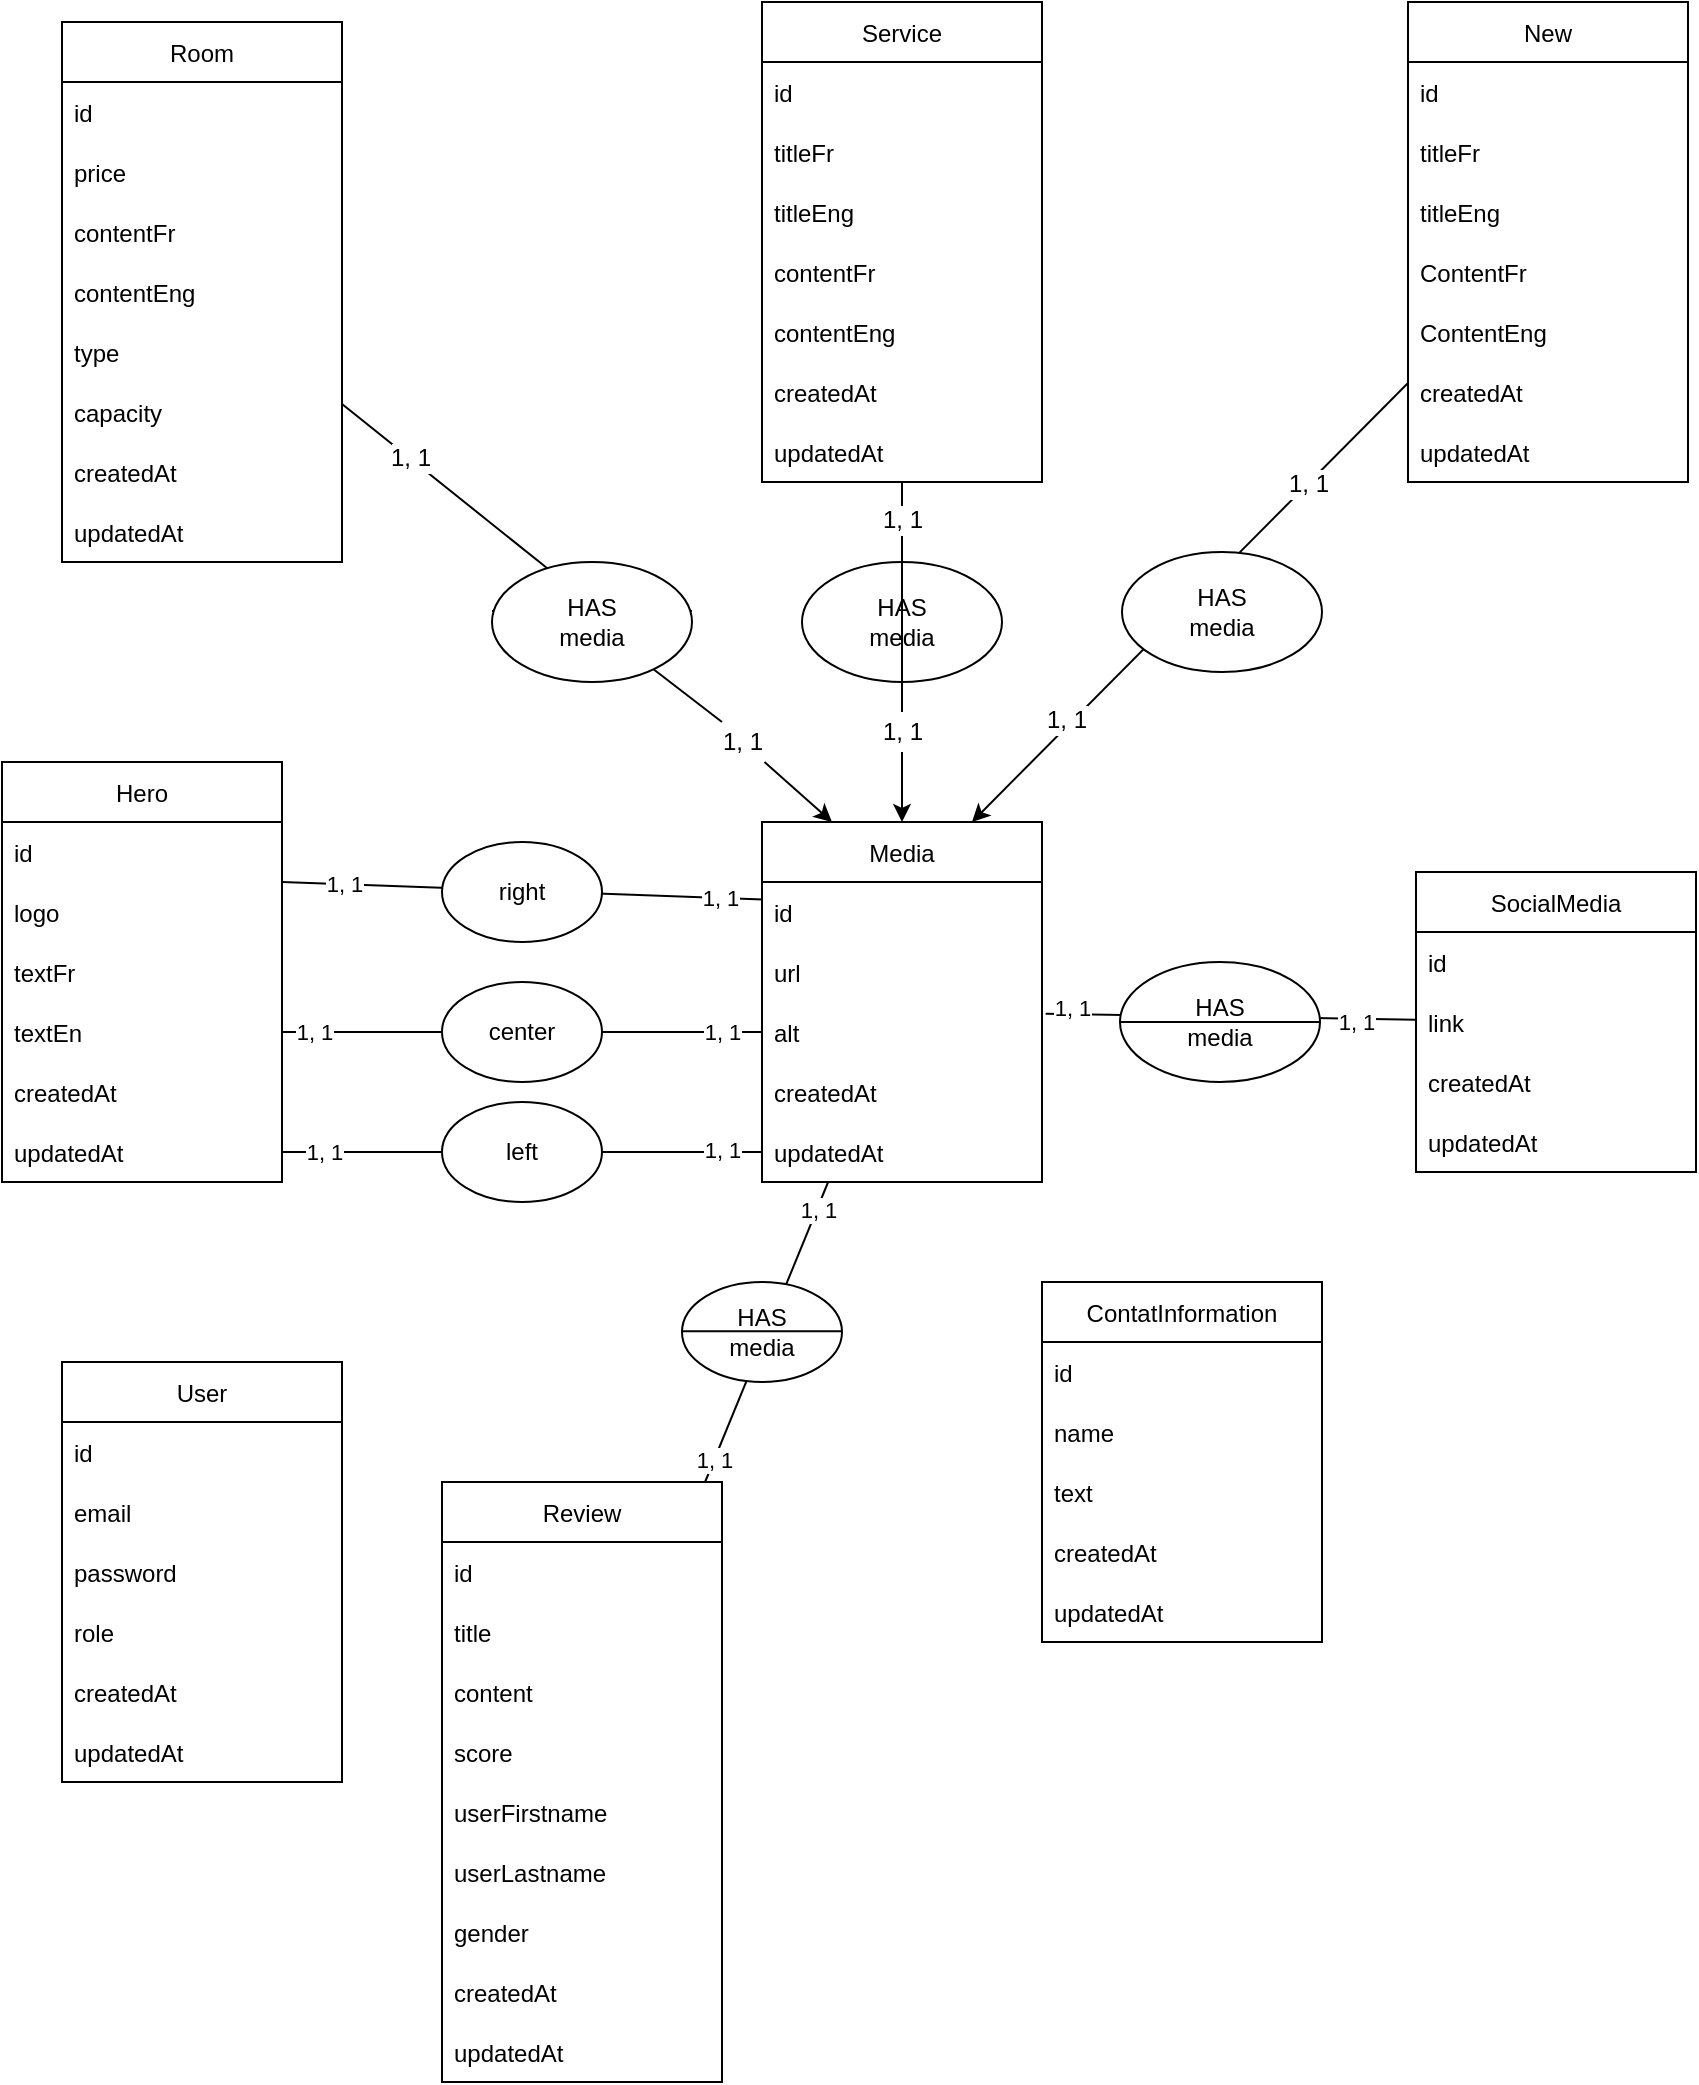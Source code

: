 <mxfile>
    <diagram id="xY7jFYsi9h5paZXYJ8C5" name="Page-1">
        <mxGraphModel dx="1611" dy="1186" grid="1" gridSize="10" guides="1" tooltips="1" connect="1" arrows="1" fold="1" page="1" pageScale="1" pageWidth="850" pageHeight="1100" math="0" shadow="0">
            <root>
                <mxCell id="0"/>
                <mxCell id="1" parent="0"/>
                <mxCell id="103" style="edgeStyle=none;html=1;entryX=0;entryY=0.5;entryDx=0;entryDy=0;startArrow=none;startFill=0;endArrow=none;endFill=0;exitX=1;exitY=0.5;exitDx=0;exitDy=0;" edge="1" parent="1" source="119" target="144">
                    <mxGeometry relative="1" as="geometry"/>
                </mxCell>
                <mxCell id="104" value="1, 1" style="edgeLabel;html=1;align=center;verticalAlign=middle;resizable=0;points=[];" vertex="1" connectable="0" parent="103">
                    <mxGeometry x="-0.547" relative="1" as="geometry">
                        <mxPoint x="-34" as="offset"/>
                    </mxGeometry>
                </mxCell>
                <mxCell id="105" value="1, 1" style="edgeLabel;html=1;align=center;verticalAlign=middle;resizable=0;points=[];" vertex="1" connectable="0" parent="103">
                    <mxGeometry x="0.626" y="1" relative="1" as="geometry">
                        <mxPoint x="25" as="offset"/>
                    </mxGeometry>
                </mxCell>
                <mxCell id="106" style="edgeStyle=none;html=1;entryX=0;entryY=0.5;entryDx=0;entryDy=0;startArrow=none;startFill=0;endArrow=none;endFill=0;exitX=1;exitY=0.5;exitDx=0;exitDy=0;" edge="1" parent="1" source="117" target="142">
                    <mxGeometry relative="1" as="geometry"/>
                </mxCell>
                <mxCell id="107" value="1, 1" style="edgeLabel;html=1;align=center;verticalAlign=middle;resizable=0;points=[];" vertex="1" connectable="0" parent="106">
                    <mxGeometry x="0.829" relative="1" as="geometry">
                        <mxPoint as="offset"/>
                    </mxGeometry>
                </mxCell>
                <mxCell id="108" value="1, 1" style="edgeLabel;html=1;align=center;verticalAlign=middle;resizable=0;points=[];" vertex="1" connectable="0" parent="106">
                    <mxGeometry x="-0.865" relative="1" as="geometry">
                        <mxPoint as="offset"/>
                    </mxGeometry>
                </mxCell>
                <mxCell id="109" style="edgeStyle=none;html=1;entryX=0.003;entryY=0.293;entryDx=0;entryDy=0;startArrow=none;startFill=0;endArrow=none;endFill=0;exitX=1;exitY=1;exitDx=0;exitDy=0;exitPerimeter=0;entryPerimeter=0;" edge="1" parent="1" source="114" target="140">
                    <mxGeometry relative="1" as="geometry"/>
                </mxCell>
                <mxCell id="110" value="1" style="edgeLabel;html=1;align=center;verticalAlign=middle;resizable=0;points=[];" vertex="1" connectable="0" parent="109">
                    <mxGeometry x="-0.782" relative="1" as="geometry">
                        <mxPoint as="offset"/>
                    </mxGeometry>
                </mxCell>
                <mxCell id="111" value="1, 1" style="edgeLabel;html=1;align=center;verticalAlign=middle;resizable=0;points=[];" vertex="1" connectable="0" parent="109">
                    <mxGeometry x="0.815" relative="1" as="geometry">
                        <mxPoint as="offset"/>
                    </mxGeometry>
                </mxCell>
                <mxCell id="112" value="1, 1" style="edgeLabel;html=1;align=center;verticalAlign=middle;resizable=0;points=[];" vertex="1" connectable="0" parent="109">
                    <mxGeometry x="-0.747" relative="1" as="geometry">
                        <mxPoint as="offset"/>
                    </mxGeometry>
                </mxCell>
                <mxCell id="113" value="Hero" style="swimlane;fontStyle=0;childLayout=stackLayout;horizontal=1;startSize=30;horizontalStack=0;resizeParent=1;resizeParentMax=0;resizeLast=0;collapsible=1;marginBottom=0;" vertex="1" parent="1">
                    <mxGeometry x="3" y="420" width="140" height="210" as="geometry"/>
                </mxCell>
                <mxCell id="114" value="id" style="text;strokeColor=none;fillColor=none;align=left;verticalAlign=middle;spacingLeft=4;spacingRight=4;overflow=hidden;points=[[0,0.5],[1,0.5]];portConstraint=eastwest;rotatable=0;" vertex="1" parent="113">
                    <mxGeometry y="30" width="140" height="30" as="geometry"/>
                </mxCell>
                <mxCell id="115" value="logo" style="text;strokeColor=none;fillColor=none;align=left;verticalAlign=middle;spacingLeft=4;spacingRight=4;overflow=hidden;points=[[0,0.5],[1,0.5]];portConstraint=eastwest;rotatable=0;" vertex="1" parent="113">
                    <mxGeometry y="60" width="140" height="30" as="geometry"/>
                </mxCell>
                <mxCell id="116" value="textFr" style="text;strokeColor=none;fillColor=none;align=left;verticalAlign=middle;spacingLeft=4;spacingRight=4;overflow=hidden;points=[[0,0.5],[1,0.5]];portConstraint=eastwest;rotatable=0;" vertex="1" parent="113">
                    <mxGeometry y="90" width="140" height="30" as="geometry"/>
                </mxCell>
                <mxCell id="117" value="textEn" style="text;strokeColor=none;fillColor=none;align=left;verticalAlign=middle;spacingLeft=4;spacingRight=4;overflow=hidden;points=[[0,0.5],[1,0.5]];portConstraint=eastwest;rotatable=0;" vertex="1" parent="113">
                    <mxGeometry y="120" width="140" height="30" as="geometry"/>
                </mxCell>
                <mxCell id="118" value="createdAt" style="text;strokeColor=none;fillColor=none;align=left;verticalAlign=middle;spacingLeft=4;spacingRight=4;overflow=hidden;points=[[0,0.5],[1,0.5]];portConstraint=eastwest;rotatable=0;" vertex="1" parent="113">
                    <mxGeometry y="150" width="140" height="30" as="geometry"/>
                </mxCell>
                <mxCell id="119" value="updatedAt" style="text;strokeColor=none;fillColor=none;align=left;verticalAlign=middle;spacingLeft=4;spacingRight=4;overflow=hidden;points=[[0,0.5],[1,0.5]];portConstraint=eastwest;rotatable=0;" vertex="1" parent="113">
                    <mxGeometry y="180" width="140" height="30" as="geometry"/>
                </mxCell>
                <mxCell id="120" value="ContatInformation" style="swimlane;fontStyle=0;childLayout=stackLayout;horizontal=1;startSize=30;horizontalStack=0;resizeParent=1;resizeParentMax=0;resizeLast=0;collapsible=1;marginBottom=0;" vertex="1" parent="1">
                    <mxGeometry x="523" y="680" width="140" height="180" as="geometry"/>
                </mxCell>
                <mxCell id="121" value="id" style="text;strokeColor=none;fillColor=none;align=left;verticalAlign=middle;spacingLeft=4;spacingRight=4;overflow=hidden;points=[[0,0.5],[1,0.5]];portConstraint=eastwest;rotatable=0;" vertex="1" parent="120">
                    <mxGeometry y="30" width="140" height="30" as="geometry"/>
                </mxCell>
                <mxCell id="122" value="name" style="text;strokeColor=none;fillColor=none;align=left;verticalAlign=middle;spacingLeft=4;spacingRight=4;overflow=hidden;points=[[0,0.5],[1,0.5]];portConstraint=eastwest;rotatable=0;" vertex="1" parent="120">
                    <mxGeometry y="60" width="140" height="30" as="geometry"/>
                </mxCell>
                <mxCell id="123" value="text" style="text;strokeColor=none;fillColor=none;align=left;verticalAlign=middle;spacingLeft=4;spacingRight=4;overflow=hidden;points=[[0,0.5],[1,0.5]];portConstraint=eastwest;rotatable=0;" vertex="1" parent="120">
                    <mxGeometry y="90" width="140" height="30" as="geometry"/>
                </mxCell>
                <mxCell id="124" value="createdAt" style="text;strokeColor=none;fillColor=none;align=left;verticalAlign=middle;spacingLeft=4;spacingRight=4;overflow=hidden;points=[[0,0.5],[1,0.5]];portConstraint=eastwest;rotatable=0;" vertex="1" parent="120">
                    <mxGeometry y="120" width="140" height="30" as="geometry"/>
                </mxCell>
                <mxCell id="125" value="updatedAt" style="text;strokeColor=none;fillColor=none;align=left;verticalAlign=middle;spacingLeft=4;spacingRight=4;overflow=hidden;points=[[0,0.5],[1,0.5]];portConstraint=eastwest;rotatable=0;" vertex="1" parent="120">
                    <mxGeometry y="150" width="140" height="30" as="geometry"/>
                </mxCell>
                <mxCell id="126" value="Review" style="swimlane;fontStyle=0;childLayout=stackLayout;horizontal=1;startSize=30;horizontalStack=0;resizeParent=1;resizeParentMax=0;resizeLast=0;collapsible=1;marginBottom=0;" vertex="1" parent="1">
                    <mxGeometry x="223" y="780" width="140" height="300" as="geometry"/>
                </mxCell>
                <mxCell id="127" value="id" style="text;strokeColor=none;fillColor=none;align=left;verticalAlign=middle;spacingLeft=4;spacingRight=4;overflow=hidden;points=[[0,0.5],[1,0.5]];portConstraint=eastwest;rotatable=0;" vertex="1" parent="126">
                    <mxGeometry y="30" width="140" height="30" as="geometry"/>
                </mxCell>
                <mxCell id="128" value="title" style="text;strokeColor=none;fillColor=none;align=left;verticalAlign=middle;spacingLeft=4;spacingRight=4;overflow=hidden;points=[[0,0.5],[1,0.5]];portConstraint=eastwest;rotatable=0;" vertex="1" parent="126">
                    <mxGeometry y="60" width="140" height="30" as="geometry"/>
                </mxCell>
                <mxCell id="129" value="content" style="text;strokeColor=none;fillColor=none;align=left;verticalAlign=middle;spacingLeft=4;spacingRight=4;overflow=hidden;points=[[0,0.5],[1,0.5]];portConstraint=eastwest;rotatable=0;" vertex="1" parent="126">
                    <mxGeometry y="90" width="140" height="30" as="geometry"/>
                </mxCell>
                <mxCell id="130" value="score" style="text;strokeColor=none;fillColor=none;align=left;verticalAlign=middle;spacingLeft=4;spacingRight=4;overflow=hidden;points=[[0,0.5],[1,0.5]];portConstraint=eastwest;rotatable=0;" vertex="1" parent="126">
                    <mxGeometry y="120" width="140" height="30" as="geometry"/>
                </mxCell>
                <mxCell id="131" value="userFirstname" style="text;strokeColor=none;fillColor=none;align=left;verticalAlign=middle;spacingLeft=4;spacingRight=4;overflow=hidden;points=[[0,0.5],[1,0.5]];portConstraint=eastwest;rotatable=0;" vertex="1" parent="126">
                    <mxGeometry y="150" width="140" height="30" as="geometry"/>
                </mxCell>
                <mxCell id="132" value="userLastname" style="text;strokeColor=none;fillColor=none;align=left;verticalAlign=middle;spacingLeft=4;spacingRight=4;overflow=hidden;points=[[0,0.5],[1,0.5]];portConstraint=eastwest;rotatable=0;" vertex="1" parent="126">
                    <mxGeometry y="180" width="140" height="30" as="geometry"/>
                </mxCell>
                <mxCell id="133" value="gender" style="text;strokeColor=none;fillColor=none;align=left;verticalAlign=middle;spacingLeft=4;spacingRight=4;overflow=hidden;points=[[0,0.5],[1,0.5]];portConstraint=eastwest;rotatable=0;" vertex="1" parent="126">
                    <mxGeometry y="210" width="140" height="30" as="geometry"/>
                </mxCell>
                <mxCell id="134" value="createdAt" style="text;strokeColor=none;fillColor=none;align=left;verticalAlign=middle;spacingLeft=4;spacingRight=4;overflow=hidden;points=[[0,0.5],[1,0.5]];portConstraint=eastwest;rotatable=0;" vertex="1" parent="126">
                    <mxGeometry y="240" width="140" height="30" as="geometry"/>
                </mxCell>
                <mxCell id="135" value="updatedAt" style="text;strokeColor=none;fillColor=none;align=left;verticalAlign=middle;spacingLeft=4;spacingRight=4;overflow=hidden;points=[[0,0.5],[1,0.5]];portConstraint=eastwest;rotatable=0;" vertex="1" parent="126">
                    <mxGeometry y="270" width="140" height="30" as="geometry"/>
                </mxCell>
                <mxCell id="136" style="edgeStyle=none;html=1;startArrow=none;startFill=0;endArrow=none;endFill=0;" edge="1" parent="1" source="139" target="126">
                    <mxGeometry relative="1" as="geometry"/>
                </mxCell>
                <mxCell id="137" value="1, 1" style="edgeLabel;html=1;align=center;verticalAlign=middle;resizable=0;points=[];" vertex="1" connectable="0" parent="136">
                    <mxGeometry x="-0.808" y="-1" relative="1" as="geometry">
                        <mxPoint x="1" as="offset"/>
                    </mxGeometry>
                </mxCell>
                <mxCell id="138" value="1, 1" style="edgeLabel;html=1;align=center;verticalAlign=middle;resizable=0;points=[];" vertex="1" connectable="0" parent="136">
                    <mxGeometry x="0.848" relative="1" as="geometry">
                        <mxPoint as="offset"/>
                    </mxGeometry>
                </mxCell>
                <mxCell id="139" value="Media" style="swimlane;fontStyle=0;childLayout=stackLayout;horizontal=1;startSize=30;horizontalStack=0;resizeParent=1;resizeParentMax=0;resizeLast=0;collapsible=1;marginBottom=0;" vertex="1" parent="1">
                    <mxGeometry x="383" y="450" width="140" height="180" as="geometry"/>
                </mxCell>
                <mxCell id="140" value="id " style="text;strokeColor=none;fillColor=none;align=left;verticalAlign=middle;spacingLeft=4;spacingRight=4;overflow=hidden;points=[[0,0.5],[1,0.5]];portConstraint=eastwest;rotatable=0;" vertex="1" parent="139">
                    <mxGeometry y="30" width="140" height="30" as="geometry"/>
                </mxCell>
                <mxCell id="141" value="url" style="text;strokeColor=none;fillColor=none;align=left;verticalAlign=middle;spacingLeft=4;spacingRight=4;overflow=hidden;points=[[0,0.5],[1,0.5]];portConstraint=eastwest;rotatable=0;" vertex="1" parent="139">
                    <mxGeometry y="60" width="140" height="30" as="geometry"/>
                </mxCell>
                <mxCell id="142" value="alt" style="text;strokeColor=none;fillColor=none;align=left;verticalAlign=middle;spacingLeft=4;spacingRight=4;overflow=hidden;points=[[0,0.5],[1,0.5]];portConstraint=eastwest;rotatable=0;" vertex="1" parent="139">
                    <mxGeometry y="90" width="140" height="30" as="geometry"/>
                </mxCell>
                <mxCell id="143" value="createdAt" style="text;strokeColor=none;fillColor=none;align=left;verticalAlign=middle;spacingLeft=4;spacingRight=4;overflow=hidden;points=[[0,0.5],[1,0.5]];portConstraint=eastwest;rotatable=0;" vertex="1" parent="139">
                    <mxGeometry y="120" width="140" height="30" as="geometry"/>
                </mxCell>
                <mxCell id="144" value="updatedAt" style="text;strokeColor=none;fillColor=none;align=left;verticalAlign=middle;spacingLeft=4;spacingRight=4;overflow=hidden;points=[[0,0.5],[1,0.5]];portConstraint=eastwest;rotatable=0;" vertex="1" parent="139">
                    <mxGeometry y="150" width="140" height="30" as="geometry"/>
                </mxCell>
                <mxCell id="145" style="edgeStyle=none;html=1;entryX=1.013;entryY=0.195;entryDx=0;entryDy=0;startArrow=none;startFill=0;endArrow=none;endFill=0;entryPerimeter=0;" edge="1" parent="1" source="148" target="142">
                    <mxGeometry relative="1" as="geometry"/>
                </mxCell>
                <mxCell id="146" value="1, 1" style="edgeLabel;html=1;align=center;verticalAlign=middle;resizable=0;points=[];" vertex="1" connectable="0" parent="145">
                    <mxGeometry x="-0.719" y="1" relative="1" as="geometry">
                        <mxPoint x="-4" as="offset"/>
                    </mxGeometry>
                </mxCell>
                <mxCell id="147" value="1, 1" style="edgeLabel;html=1;align=center;verticalAlign=middle;resizable=0;points=[];" vertex="1" connectable="0" parent="145">
                    <mxGeometry x="0.512" y="-4" relative="1" as="geometry">
                        <mxPoint x="-32" as="offset"/>
                    </mxGeometry>
                </mxCell>
                <mxCell id="148" value="SocialMedia" style="swimlane;fontStyle=0;childLayout=stackLayout;horizontal=1;startSize=30;horizontalStack=0;resizeParent=1;resizeParentMax=0;resizeLast=0;collapsible=1;marginBottom=0;" vertex="1" parent="1">
                    <mxGeometry x="710" y="475" width="140" height="150" as="geometry"/>
                </mxCell>
                <mxCell id="149" value="id" style="text;strokeColor=none;fillColor=none;align=left;verticalAlign=middle;spacingLeft=4;spacingRight=4;overflow=hidden;points=[[0,0.5],[1,0.5]];portConstraint=eastwest;rotatable=0;" vertex="1" parent="148">
                    <mxGeometry y="30" width="140" height="30" as="geometry"/>
                </mxCell>
                <mxCell id="150" value="link" style="text;strokeColor=none;fillColor=none;align=left;verticalAlign=middle;spacingLeft=4;spacingRight=4;overflow=hidden;points=[[0,0.5],[1,0.5]];portConstraint=eastwest;rotatable=0;" vertex="1" parent="148">
                    <mxGeometry y="60" width="140" height="30" as="geometry"/>
                </mxCell>
                <mxCell id="151" value="createdAt" style="text;strokeColor=none;fillColor=none;align=left;verticalAlign=middle;spacingLeft=4;spacingRight=4;overflow=hidden;points=[[0,0.5],[1,0.5]];portConstraint=eastwest;rotatable=0;" vertex="1" parent="148">
                    <mxGeometry y="90" width="140" height="30" as="geometry"/>
                </mxCell>
                <mxCell id="152" value="updatedAt" style="text;strokeColor=none;fillColor=none;align=left;verticalAlign=middle;spacingLeft=4;spacingRight=4;overflow=hidden;points=[[0,0.5],[1,0.5]];portConstraint=eastwest;rotatable=0;" vertex="1" parent="148">
                    <mxGeometry y="120" width="140" height="30" as="geometry"/>
                </mxCell>
                <mxCell id="153" value="HAS&lt;br&gt;media" style="ellipse;whiteSpace=wrap;html=1;" vertex="1" parent="1">
                    <mxGeometry x="562" y="520" width="100" height="60" as="geometry"/>
                </mxCell>
                <mxCell id="154" value="" style="endArrow=none;html=1;entryX=1;entryY=0.5;entryDx=0;entryDy=0;exitX=0;exitY=0.5;exitDx=0;exitDy=0;" edge="1" parent="1" source="153" target="153">
                    <mxGeometry width="50" height="50" relative="1" as="geometry">
                        <mxPoint x="283" y="420" as="sourcePoint"/>
                        <mxPoint x="333" y="370" as="targetPoint"/>
                    </mxGeometry>
                </mxCell>
                <mxCell id="155" value="left" style="ellipse;whiteSpace=wrap;html=1;" vertex="1" parent="1">
                    <mxGeometry x="223" y="590" width="80" height="50" as="geometry"/>
                </mxCell>
                <mxCell id="156" value="" style="endArrow=none;html=1;entryX=1;entryY=0.5;entryDx=0;entryDy=0;exitX=0;exitY=0.5;exitDx=0;exitDy=0;" edge="1" parent="1">
                    <mxGeometry width="50" height="50" relative="1" as="geometry">
                        <mxPoint x="248" y="344.5" as="sourcePoint"/>
                        <mxPoint x="348" y="344.5" as="targetPoint"/>
                    </mxGeometry>
                </mxCell>
                <mxCell id="157" value="center" style="ellipse;whiteSpace=wrap;html=1;" vertex="1" parent="1">
                    <mxGeometry x="223" y="530" width="80" height="50" as="geometry"/>
                </mxCell>
                <mxCell id="158" value="right" style="ellipse;whiteSpace=wrap;html=1;" vertex="1" parent="1">
                    <mxGeometry x="223" y="460" width="80" height="50" as="geometry"/>
                </mxCell>
                <mxCell id="159" value="HAS&lt;br&gt;media" style="ellipse;whiteSpace=wrap;html=1;" vertex="1" parent="1">
                    <mxGeometry x="343" y="680" width="80" height="50" as="geometry"/>
                </mxCell>
                <mxCell id="160" value="" style="endArrow=none;html=1;" edge="1" parent="1">
                    <mxGeometry width="50" height="50" relative="1" as="geometry">
                        <mxPoint x="343" y="704.57" as="sourcePoint"/>
                        <mxPoint x="423" y="704.57" as="targetPoint"/>
                    </mxGeometry>
                </mxCell>
                <mxCell id="161" style="edgeStyle=none;html=1;entryX=0.25;entryY=0;entryDx=0;entryDy=0;startArrow=none;" edge="1" parent="1" source="185" target="139">
                    <mxGeometry relative="1" as="geometry"/>
                </mxCell>
                <mxCell id="162" value="Room" style="swimlane;fontStyle=0;childLayout=stackLayout;horizontal=1;startSize=30;horizontalStack=0;resizeParent=1;resizeParentMax=0;resizeLast=0;collapsible=1;marginBottom=0;" vertex="1" parent="1">
                    <mxGeometry x="33" y="50" width="140" height="270" as="geometry"/>
                </mxCell>
                <mxCell id="163" value="id" style="text;strokeColor=none;fillColor=none;align=left;verticalAlign=middle;spacingLeft=4;spacingRight=4;overflow=hidden;points=[[0,0.5],[1,0.5]];portConstraint=eastwest;rotatable=0;" vertex="1" parent="162">
                    <mxGeometry y="30" width="140" height="30" as="geometry"/>
                </mxCell>
                <mxCell id="164" value="price " style="text;strokeColor=none;fillColor=none;align=left;verticalAlign=middle;spacingLeft=4;spacingRight=4;overflow=hidden;points=[[0,0.5],[1,0.5]];portConstraint=eastwest;rotatable=0;" vertex="1" parent="162">
                    <mxGeometry y="60" width="140" height="30" as="geometry"/>
                </mxCell>
                <mxCell id="165" value="contentFr" style="text;strokeColor=none;fillColor=none;align=left;verticalAlign=middle;spacingLeft=4;spacingRight=4;overflow=hidden;points=[[0,0.5],[1,0.5]];portConstraint=eastwest;rotatable=0;" vertex="1" parent="162">
                    <mxGeometry y="90" width="140" height="30" as="geometry"/>
                </mxCell>
                <mxCell id="166" value="contentEng" style="text;strokeColor=none;fillColor=none;align=left;verticalAlign=middle;spacingLeft=4;spacingRight=4;overflow=hidden;points=[[0,0.5],[1,0.5]];portConstraint=eastwest;rotatable=0;" vertex="1" parent="162">
                    <mxGeometry y="120" width="140" height="30" as="geometry"/>
                </mxCell>
                <mxCell id="167" value="type" style="text;strokeColor=none;fillColor=none;align=left;verticalAlign=middle;spacingLeft=4;spacingRight=4;overflow=hidden;points=[[0,0.5],[1,0.5]];portConstraint=eastwest;rotatable=0;" vertex="1" parent="162">
                    <mxGeometry y="150" width="140" height="30" as="geometry"/>
                </mxCell>
                <mxCell id="168" value="capacity" style="text;strokeColor=none;fillColor=none;align=left;verticalAlign=middle;spacingLeft=4;spacingRight=4;overflow=hidden;points=[[0,0.5],[1,0.5]];portConstraint=eastwest;rotatable=0;" vertex="1" parent="162">
                    <mxGeometry y="180" width="140" height="30" as="geometry"/>
                </mxCell>
                <mxCell id="169" value="createdAt" style="text;strokeColor=none;fillColor=none;align=left;verticalAlign=middle;spacingLeft=4;spacingRight=4;overflow=hidden;points=[[0,0.5],[1,0.5]];portConstraint=eastwest;rotatable=0;" vertex="1" parent="162">
                    <mxGeometry y="210" width="140" height="30" as="geometry"/>
                </mxCell>
                <mxCell id="170" value="updatedAt" style="text;strokeColor=none;fillColor=none;align=left;verticalAlign=middle;spacingLeft=4;spacingRight=4;overflow=hidden;points=[[0,0.5],[1,0.5]];portConstraint=eastwest;rotatable=0;" vertex="1" parent="162">
                    <mxGeometry y="240" width="140" height="30" as="geometry"/>
                </mxCell>
                <mxCell id="171" style="edgeStyle=none;html=1;entryX=0.75;entryY=0;entryDx=0;entryDy=0;" edge="1" parent="1" source="174" target="139">
                    <mxGeometry relative="1" as="geometry"/>
                </mxCell>
                <mxCell id="172" value="&lt;span style=&quot;font-size: 12px&quot;&gt;1, 1&lt;/span&gt;" style="edgeLabel;html=1;align=center;verticalAlign=middle;resizable=0;points=[];" vertex="1" connectable="0" parent="171">
                    <mxGeometry x="0.555" y="-3" relative="1" as="geometry">
                        <mxPoint as="offset"/>
                    </mxGeometry>
                </mxCell>
                <mxCell id="173" value="&lt;span style=&quot;font-size: 12px&quot;&gt;1, 1&lt;/span&gt;" style="edgeLabel;html=1;align=center;verticalAlign=middle;resizable=0;points=[];" vertex="1" connectable="0" parent="171">
                    <mxGeometry x="-0.54" relative="1" as="geometry">
                        <mxPoint as="offset"/>
                    </mxGeometry>
                </mxCell>
                <mxCell id="174" value="New" style="swimlane;fontStyle=0;childLayout=stackLayout;horizontal=1;startSize=30;horizontalStack=0;resizeParent=1;resizeParentMax=0;resizeLast=0;collapsible=1;marginBottom=0;" vertex="1" parent="1">
                    <mxGeometry x="706" y="40" width="140" height="240" as="geometry"/>
                </mxCell>
                <mxCell id="175" value="id" style="text;strokeColor=none;fillColor=none;align=left;verticalAlign=middle;spacingLeft=4;spacingRight=4;overflow=hidden;points=[[0,0.5],[1,0.5]];portConstraint=eastwest;rotatable=0;" vertex="1" parent="174">
                    <mxGeometry y="30" width="140" height="30" as="geometry"/>
                </mxCell>
                <mxCell id="176" value="titleFr" style="text;strokeColor=none;fillColor=none;align=left;verticalAlign=middle;spacingLeft=4;spacingRight=4;overflow=hidden;points=[[0,0.5],[1,0.5]];portConstraint=eastwest;rotatable=0;" vertex="1" parent="174">
                    <mxGeometry y="60" width="140" height="30" as="geometry"/>
                </mxCell>
                <mxCell id="177" value="titleEng" style="text;strokeColor=none;fillColor=none;align=left;verticalAlign=middle;spacingLeft=4;spacingRight=4;overflow=hidden;points=[[0,0.5],[1,0.5]];portConstraint=eastwest;rotatable=0;" vertex="1" parent="174">
                    <mxGeometry y="90" width="140" height="30" as="geometry"/>
                </mxCell>
                <mxCell id="178" value="ContentFr" style="text;strokeColor=none;fillColor=none;align=left;verticalAlign=middle;spacingLeft=4;spacingRight=4;overflow=hidden;points=[[0,0.5],[1,0.5]];portConstraint=eastwest;rotatable=0;" vertex="1" parent="174">
                    <mxGeometry y="120" width="140" height="30" as="geometry"/>
                </mxCell>
                <mxCell id="179" value="ContentEng" style="text;strokeColor=none;fillColor=none;align=left;verticalAlign=middle;spacingLeft=4;spacingRight=4;overflow=hidden;points=[[0,0.5],[1,0.5]];portConstraint=eastwest;rotatable=0;" vertex="1" parent="174">
                    <mxGeometry y="150" width="140" height="30" as="geometry"/>
                </mxCell>
                <mxCell id="180" value="createdAt" style="text;strokeColor=none;fillColor=none;align=left;verticalAlign=middle;spacingLeft=4;spacingRight=4;overflow=hidden;points=[[0,0.5],[1,0.5]];portConstraint=eastwest;rotatable=0;" vertex="1" parent="174">
                    <mxGeometry y="180" width="140" height="30" as="geometry"/>
                </mxCell>
                <mxCell id="181" value="updatedAt" style="text;strokeColor=none;fillColor=none;align=left;verticalAlign=middle;spacingLeft=4;spacingRight=4;overflow=hidden;points=[[0,0.5],[1,0.5]];portConstraint=eastwest;rotatable=0;" vertex="1" parent="174">
                    <mxGeometry y="210" width="140" height="30" as="geometry"/>
                </mxCell>
                <mxCell id="182" value="HAS&lt;br&gt;media" style="ellipse;whiteSpace=wrap;html=1;" vertex="1" parent="1">
                    <mxGeometry x="248" y="320" width="100" height="60" as="geometry"/>
                </mxCell>
                <mxCell id="183" value="" style="edgeStyle=none;html=1;entryX=0.25;entryY=0;entryDx=0;entryDy=0;endArrow=none;" edge="1" parent="1" source="162" target="182">
                    <mxGeometry relative="1" as="geometry">
                        <mxPoint x="173" y="232.222" as="sourcePoint"/>
                        <mxPoint x="418" y="450" as="targetPoint"/>
                    </mxGeometry>
                </mxCell>
                <mxCell id="184" value="&lt;span style=&quot;font-size: 12px&quot;&gt;1, 1&lt;/span&gt;" style="edgeLabel;html=1;align=center;verticalAlign=middle;resizable=0;points=[];" vertex="1" connectable="0" parent="183">
                    <mxGeometry x="-0.34" relative="1" as="geometry">
                        <mxPoint as="offset"/>
                    </mxGeometry>
                </mxCell>
                <mxCell id="185" value="1, 1" style="text;html=1;align=center;verticalAlign=middle;resizable=0;points=[];autosize=1;strokeColor=none;fillColor=none;" vertex="1" parent="1">
                    <mxGeometry x="353" y="400" width="40" height="20" as="geometry"/>
                </mxCell>
                <mxCell id="186" value="" style="edgeStyle=none;html=1;entryX=0.25;entryY=0;entryDx=0;entryDy=0;startArrow=none;endArrow=none;" edge="1" parent="1" source="182" target="185">
                    <mxGeometry relative="1" as="geometry">
                        <mxPoint x="326.276" y="369.742" as="sourcePoint"/>
                        <mxPoint x="418" y="450" as="targetPoint"/>
                    </mxGeometry>
                </mxCell>
                <mxCell id="187" style="edgeStyle=none;html=1;startArrow=none;" edge="1" parent="1" source="198" target="139">
                    <mxGeometry relative="1" as="geometry"/>
                </mxCell>
                <mxCell id="188" value="Service" style="swimlane;fontStyle=0;childLayout=stackLayout;horizontal=1;startSize=30;horizontalStack=0;resizeParent=1;resizeParentMax=0;resizeLast=0;collapsible=1;marginBottom=0;" vertex="1" parent="1">
                    <mxGeometry x="383" y="40" width="140" height="240" as="geometry"/>
                </mxCell>
                <mxCell id="189" value="id" style="text;strokeColor=none;fillColor=none;align=left;verticalAlign=middle;spacingLeft=4;spacingRight=4;overflow=hidden;points=[[0,0.5],[1,0.5]];portConstraint=eastwest;rotatable=0;" vertex="1" parent="188">
                    <mxGeometry y="30" width="140" height="30" as="geometry"/>
                </mxCell>
                <mxCell id="190" value="titleFr" style="text;strokeColor=none;fillColor=none;align=left;verticalAlign=middle;spacingLeft=4;spacingRight=4;overflow=hidden;points=[[0,0.5],[1,0.5]];portConstraint=eastwest;rotatable=0;" vertex="1" parent="188">
                    <mxGeometry y="60" width="140" height="30" as="geometry"/>
                </mxCell>
                <mxCell id="191" value="titleEng" style="text;strokeColor=none;fillColor=none;align=left;verticalAlign=middle;spacingLeft=4;spacingRight=4;overflow=hidden;points=[[0,0.5],[1,0.5]];portConstraint=eastwest;rotatable=0;" vertex="1" parent="188">
                    <mxGeometry y="90" width="140" height="30" as="geometry"/>
                </mxCell>
                <mxCell id="192" value="contentFr" style="text;strokeColor=none;fillColor=none;align=left;verticalAlign=middle;spacingLeft=4;spacingRight=4;overflow=hidden;points=[[0,0.5],[1,0.5]];portConstraint=eastwest;rotatable=0;" vertex="1" parent="188">
                    <mxGeometry y="120" width="140" height="30" as="geometry"/>
                </mxCell>
                <mxCell id="193" value="contentEng" style="text;strokeColor=none;fillColor=none;align=left;verticalAlign=middle;spacingLeft=4;spacingRight=4;overflow=hidden;points=[[0,0.5],[1,0.5]];portConstraint=eastwest;rotatable=0;" vertex="1" parent="188">
                    <mxGeometry y="150" width="140" height="30" as="geometry"/>
                </mxCell>
                <mxCell id="194" value="createdAt" style="text;strokeColor=none;fillColor=none;align=left;verticalAlign=middle;spacingLeft=4;spacingRight=4;overflow=hidden;points=[[0,0.5],[1,0.5]];portConstraint=eastwest;rotatable=0;" vertex="1" parent="188">
                    <mxGeometry y="180" width="140" height="30" as="geometry"/>
                </mxCell>
                <mxCell id="195" value="updatedAt" style="text;strokeColor=none;fillColor=none;align=left;verticalAlign=middle;spacingLeft=4;spacingRight=4;overflow=hidden;points=[[0,0.5],[1,0.5]];portConstraint=eastwest;rotatable=0;" vertex="1" parent="188">
                    <mxGeometry y="210" width="140" height="30" as="geometry"/>
                </mxCell>
                <mxCell id="196" value="HAS&lt;br&gt;media" style="ellipse;whiteSpace=wrap;html=1;" vertex="1" parent="1">
                    <mxGeometry x="403" y="320" width="100" height="60" as="geometry"/>
                </mxCell>
                <mxCell id="197" value="HAS&lt;br&gt;media" style="ellipse;whiteSpace=wrap;html=1;" vertex="1" parent="1">
                    <mxGeometry x="563" y="315" width="100" height="60" as="geometry"/>
                </mxCell>
                <mxCell id="198" value="1, 1" style="text;html=1;align=center;verticalAlign=middle;resizable=0;points=[];autosize=1;strokeColor=none;fillColor=none;" vertex="1" parent="1">
                    <mxGeometry x="433" y="395" width="40" height="20" as="geometry"/>
                </mxCell>
                <mxCell id="199" value="" style="edgeStyle=none;html=1;endArrow=none;" edge="1" parent="1" source="188" target="198">
                    <mxGeometry relative="1" as="geometry">
                        <mxPoint x="453" y="280" as="sourcePoint"/>
                        <mxPoint x="453" y="450" as="targetPoint"/>
                    </mxGeometry>
                </mxCell>
                <mxCell id="200" value="&lt;span style=&quot;font-size: 12px&quot;&gt;1, 1&lt;/span&gt;" style="edgeLabel;html=1;align=center;verticalAlign=middle;resizable=0;points=[];" vertex="1" connectable="0" parent="199">
                    <mxGeometry x="-0.67" relative="1" as="geometry">
                        <mxPoint as="offset"/>
                    </mxGeometry>
                </mxCell>
                <mxCell id="201" value="User" style="swimlane;fontStyle=0;childLayout=stackLayout;horizontal=1;startSize=30;horizontalStack=0;resizeParent=1;resizeParentMax=0;resizeLast=0;collapsible=1;marginBottom=0;" vertex="1" parent="1">
                    <mxGeometry x="33" y="720" width="140" height="210" as="geometry"/>
                </mxCell>
                <mxCell id="202" value="id" style="text;strokeColor=none;fillColor=none;align=left;verticalAlign=middle;spacingLeft=4;spacingRight=4;overflow=hidden;points=[[0,0.5],[1,0.5]];portConstraint=eastwest;rotatable=0;" vertex="1" parent="201">
                    <mxGeometry y="30" width="140" height="30" as="geometry"/>
                </mxCell>
                <mxCell id="207" value="email" style="text;strokeColor=none;fillColor=none;align=left;verticalAlign=middle;spacingLeft=4;spacingRight=4;overflow=hidden;points=[[0,0.5],[1,0.5]];portConstraint=eastwest;rotatable=0;" vertex="1" parent="201">
                    <mxGeometry y="60" width="140" height="30" as="geometry"/>
                </mxCell>
                <mxCell id="208" value="password" style="text;strokeColor=none;fillColor=none;align=left;verticalAlign=middle;spacingLeft=4;spacingRight=4;overflow=hidden;points=[[0,0.5],[1,0.5]];portConstraint=eastwest;rotatable=0;" vertex="1" parent="201">
                    <mxGeometry y="90" width="140" height="30" as="geometry"/>
                </mxCell>
                <mxCell id="209" value="role" style="text;strokeColor=none;fillColor=none;align=left;verticalAlign=middle;spacingLeft=4;spacingRight=4;overflow=hidden;points=[[0,0.5],[1,0.5]];portConstraint=eastwest;rotatable=0;" vertex="1" parent="201">
                    <mxGeometry y="120" width="140" height="30" as="geometry"/>
                </mxCell>
                <mxCell id="205" value="createdAt" style="text;strokeColor=none;fillColor=none;align=left;verticalAlign=middle;spacingLeft=4;spacingRight=4;overflow=hidden;points=[[0,0.5],[1,0.5]];portConstraint=eastwest;rotatable=0;" vertex="1" parent="201">
                    <mxGeometry y="150" width="140" height="30" as="geometry"/>
                </mxCell>
                <mxCell id="206" value="updatedAt" style="text;strokeColor=none;fillColor=none;align=left;verticalAlign=middle;spacingLeft=4;spacingRight=4;overflow=hidden;points=[[0,0.5],[1,0.5]];portConstraint=eastwest;rotatable=0;" vertex="1" parent="201">
                    <mxGeometry y="180" width="140" height="30" as="geometry"/>
                </mxCell>
            </root>
        </mxGraphModel>
    </diagram>
</mxfile>